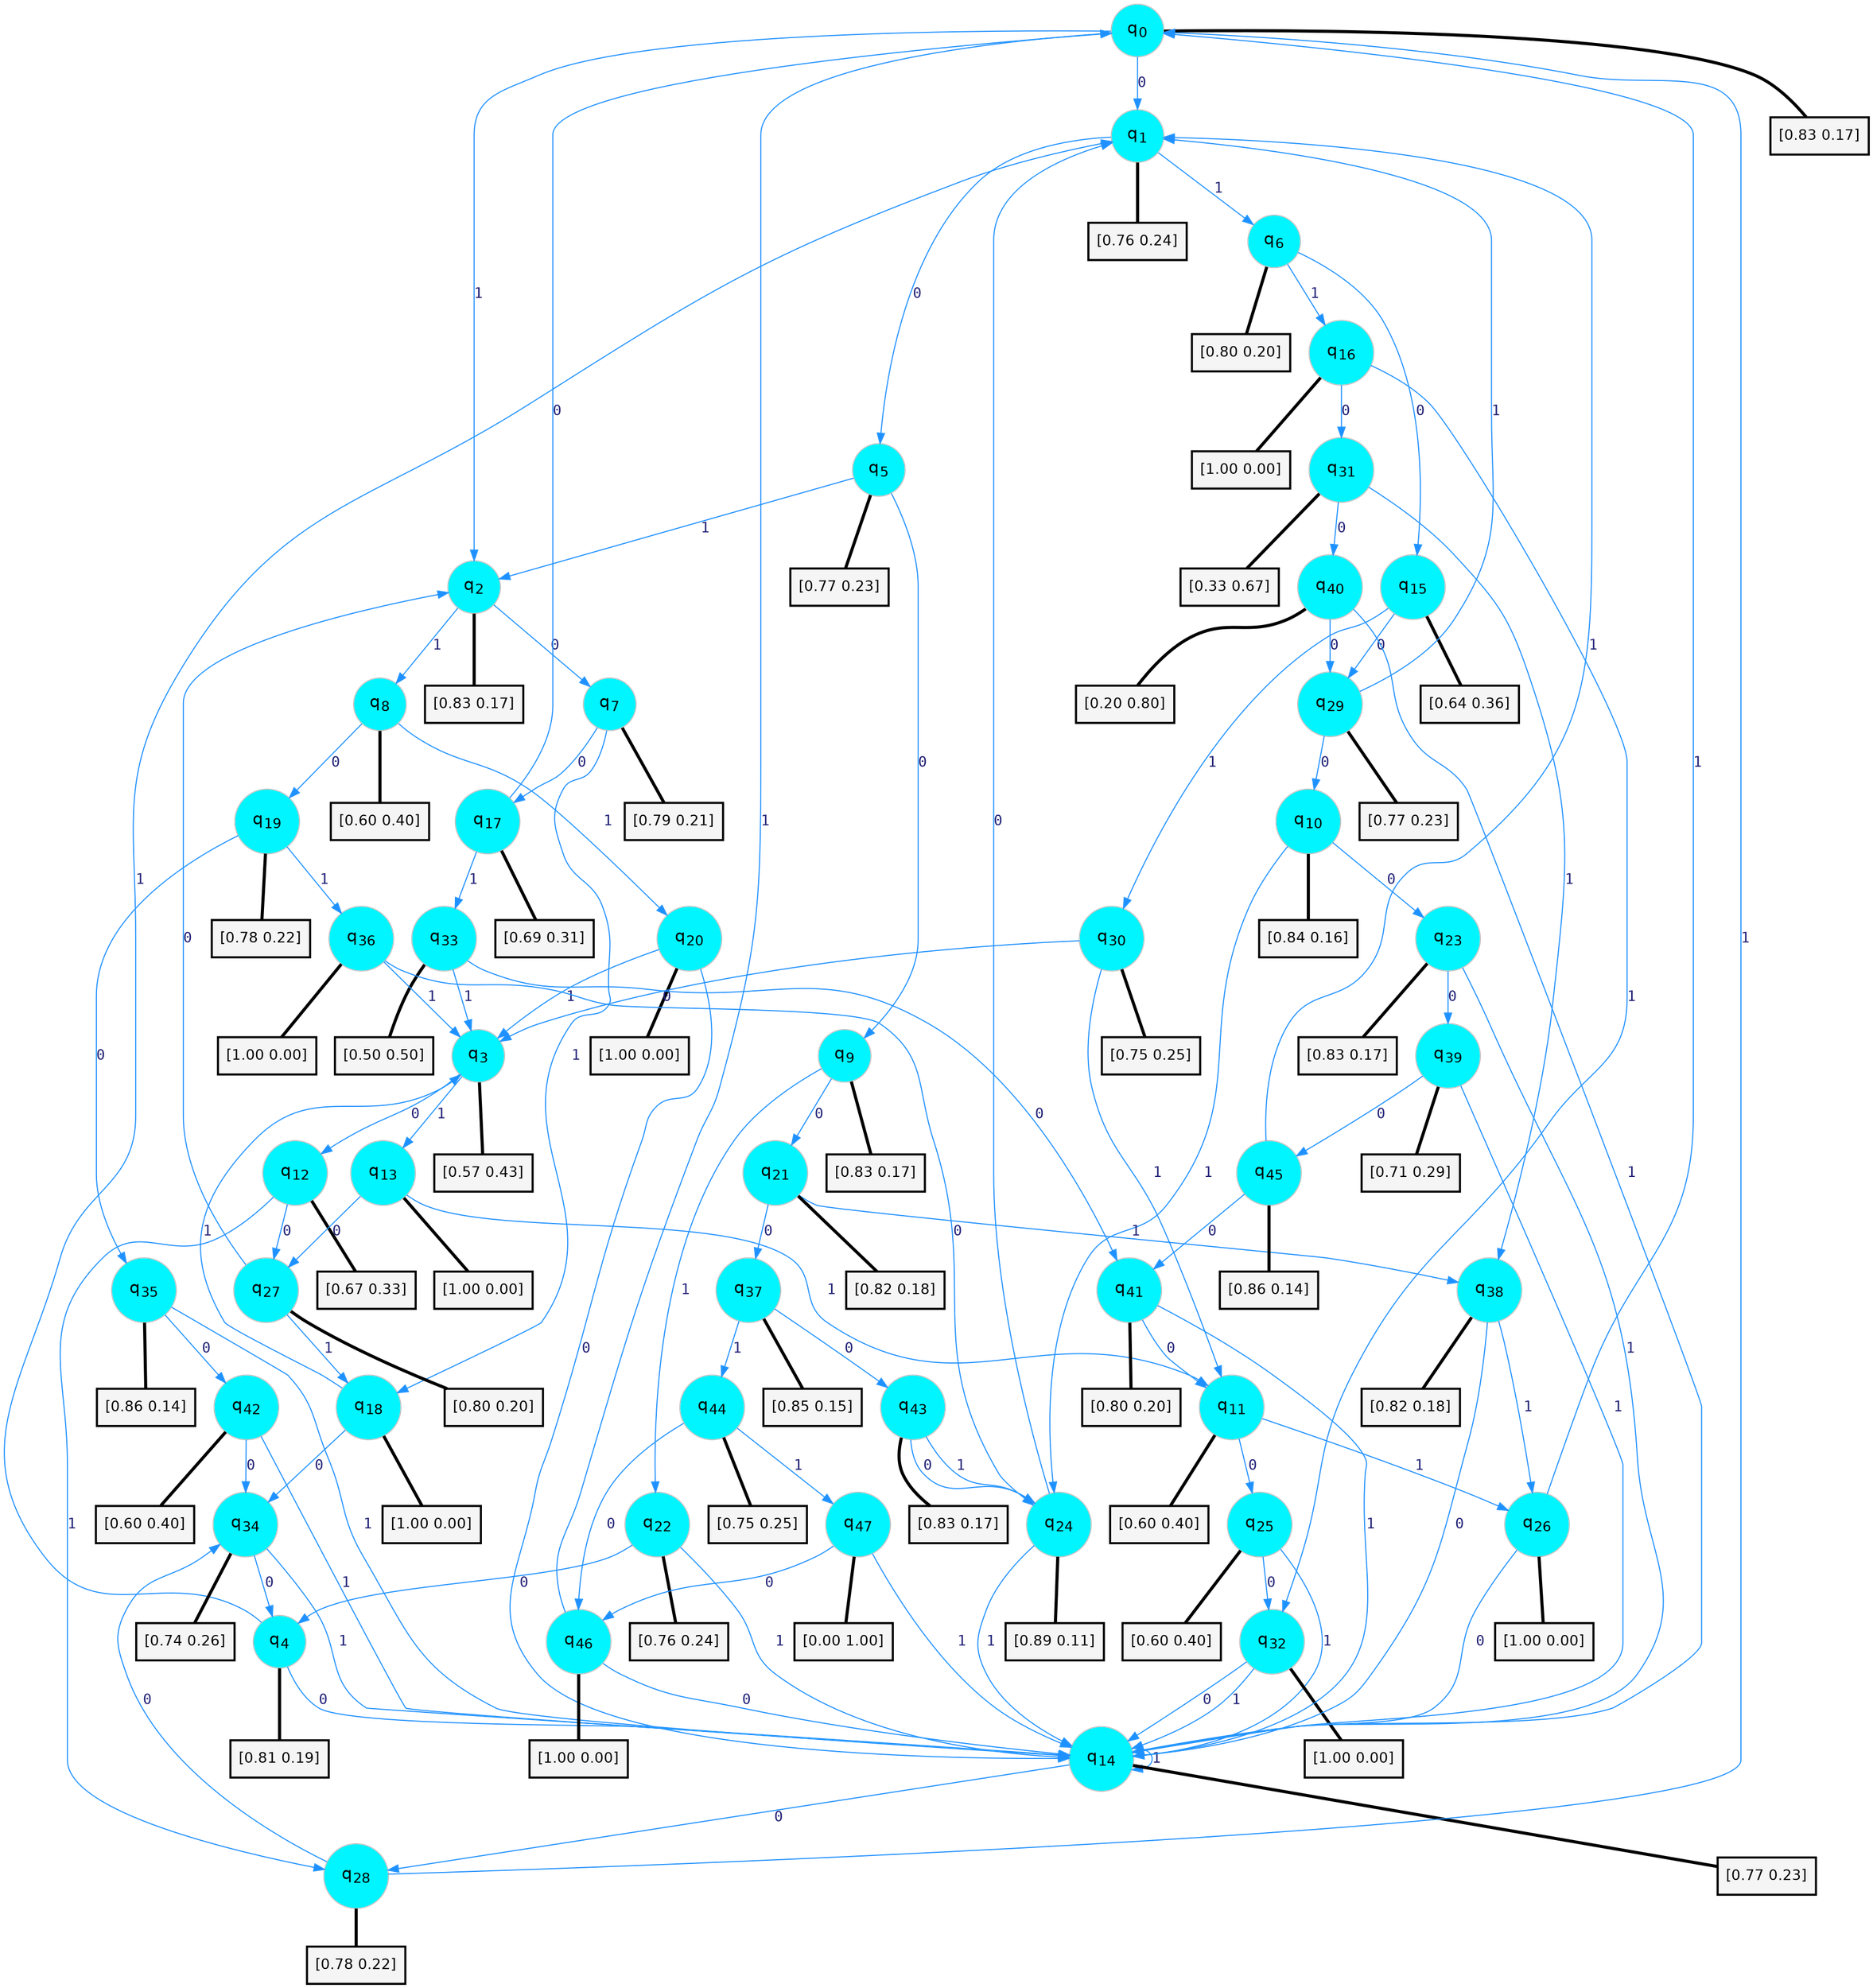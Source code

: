 digraph G {
graph [
bgcolor=transparent, dpi=300, rankdir=TD, size="40,25"];
node [
color=gray, fillcolor=turquoise1, fontcolor=black, fontname=Helvetica, fontsize=16, fontweight=bold, shape=circle, style=filled];
edge [
arrowsize=1, color=dodgerblue1, fontcolor=midnightblue, fontname=courier, fontweight=bold, penwidth=1, style=solid, weight=20];
0[label=<q<SUB>0</SUB>>];
1[label=<q<SUB>1</SUB>>];
2[label=<q<SUB>2</SUB>>];
3[label=<q<SUB>3</SUB>>];
4[label=<q<SUB>4</SUB>>];
5[label=<q<SUB>5</SUB>>];
6[label=<q<SUB>6</SUB>>];
7[label=<q<SUB>7</SUB>>];
8[label=<q<SUB>8</SUB>>];
9[label=<q<SUB>9</SUB>>];
10[label=<q<SUB>10</SUB>>];
11[label=<q<SUB>11</SUB>>];
12[label=<q<SUB>12</SUB>>];
13[label=<q<SUB>13</SUB>>];
14[label=<q<SUB>14</SUB>>];
15[label=<q<SUB>15</SUB>>];
16[label=<q<SUB>16</SUB>>];
17[label=<q<SUB>17</SUB>>];
18[label=<q<SUB>18</SUB>>];
19[label=<q<SUB>19</SUB>>];
20[label=<q<SUB>20</SUB>>];
21[label=<q<SUB>21</SUB>>];
22[label=<q<SUB>22</SUB>>];
23[label=<q<SUB>23</SUB>>];
24[label=<q<SUB>24</SUB>>];
25[label=<q<SUB>25</SUB>>];
26[label=<q<SUB>26</SUB>>];
27[label=<q<SUB>27</SUB>>];
28[label=<q<SUB>28</SUB>>];
29[label=<q<SUB>29</SUB>>];
30[label=<q<SUB>30</SUB>>];
31[label=<q<SUB>31</SUB>>];
32[label=<q<SUB>32</SUB>>];
33[label=<q<SUB>33</SUB>>];
34[label=<q<SUB>34</SUB>>];
35[label=<q<SUB>35</SUB>>];
36[label=<q<SUB>36</SUB>>];
37[label=<q<SUB>37</SUB>>];
38[label=<q<SUB>38</SUB>>];
39[label=<q<SUB>39</SUB>>];
40[label=<q<SUB>40</SUB>>];
41[label=<q<SUB>41</SUB>>];
42[label=<q<SUB>42</SUB>>];
43[label=<q<SUB>43</SUB>>];
44[label=<q<SUB>44</SUB>>];
45[label=<q<SUB>45</SUB>>];
46[label=<q<SUB>46</SUB>>];
47[label=<q<SUB>47</SUB>>];
48[label="[0.83 0.17]", shape=box,fontcolor=black, fontname=Helvetica, fontsize=14, penwidth=2, fillcolor=whitesmoke,color=black];
49[label="[0.76 0.24]", shape=box,fontcolor=black, fontname=Helvetica, fontsize=14, penwidth=2, fillcolor=whitesmoke,color=black];
50[label="[0.83 0.17]", shape=box,fontcolor=black, fontname=Helvetica, fontsize=14, penwidth=2, fillcolor=whitesmoke,color=black];
51[label="[0.57 0.43]", shape=box,fontcolor=black, fontname=Helvetica, fontsize=14, penwidth=2, fillcolor=whitesmoke,color=black];
52[label="[0.81 0.19]", shape=box,fontcolor=black, fontname=Helvetica, fontsize=14, penwidth=2, fillcolor=whitesmoke,color=black];
53[label="[0.77 0.23]", shape=box,fontcolor=black, fontname=Helvetica, fontsize=14, penwidth=2, fillcolor=whitesmoke,color=black];
54[label="[0.80 0.20]", shape=box,fontcolor=black, fontname=Helvetica, fontsize=14, penwidth=2, fillcolor=whitesmoke,color=black];
55[label="[0.79 0.21]", shape=box,fontcolor=black, fontname=Helvetica, fontsize=14, penwidth=2, fillcolor=whitesmoke,color=black];
56[label="[0.60 0.40]", shape=box,fontcolor=black, fontname=Helvetica, fontsize=14, penwidth=2, fillcolor=whitesmoke,color=black];
57[label="[0.83 0.17]", shape=box,fontcolor=black, fontname=Helvetica, fontsize=14, penwidth=2, fillcolor=whitesmoke,color=black];
58[label="[0.84 0.16]", shape=box,fontcolor=black, fontname=Helvetica, fontsize=14, penwidth=2, fillcolor=whitesmoke,color=black];
59[label="[0.60 0.40]", shape=box,fontcolor=black, fontname=Helvetica, fontsize=14, penwidth=2, fillcolor=whitesmoke,color=black];
60[label="[0.67 0.33]", shape=box,fontcolor=black, fontname=Helvetica, fontsize=14, penwidth=2, fillcolor=whitesmoke,color=black];
61[label="[1.00 0.00]", shape=box,fontcolor=black, fontname=Helvetica, fontsize=14, penwidth=2, fillcolor=whitesmoke,color=black];
62[label="[0.77 0.23]", shape=box,fontcolor=black, fontname=Helvetica, fontsize=14, penwidth=2, fillcolor=whitesmoke,color=black];
63[label="[0.64 0.36]", shape=box,fontcolor=black, fontname=Helvetica, fontsize=14, penwidth=2, fillcolor=whitesmoke,color=black];
64[label="[1.00 0.00]", shape=box,fontcolor=black, fontname=Helvetica, fontsize=14, penwidth=2, fillcolor=whitesmoke,color=black];
65[label="[0.69 0.31]", shape=box,fontcolor=black, fontname=Helvetica, fontsize=14, penwidth=2, fillcolor=whitesmoke,color=black];
66[label="[1.00 0.00]", shape=box,fontcolor=black, fontname=Helvetica, fontsize=14, penwidth=2, fillcolor=whitesmoke,color=black];
67[label="[0.78 0.22]", shape=box,fontcolor=black, fontname=Helvetica, fontsize=14, penwidth=2, fillcolor=whitesmoke,color=black];
68[label="[1.00 0.00]", shape=box,fontcolor=black, fontname=Helvetica, fontsize=14, penwidth=2, fillcolor=whitesmoke,color=black];
69[label="[0.82 0.18]", shape=box,fontcolor=black, fontname=Helvetica, fontsize=14, penwidth=2, fillcolor=whitesmoke,color=black];
70[label="[0.76 0.24]", shape=box,fontcolor=black, fontname=Helvetica, fontsize=14, penwidth=2, fillcolor=whitesmoke,color=black];
71[label="[0.83 0.17]", shape=box,fontcolor=black, fontname=Helvetica, fontsize=14, penwidth=2, fillcolor=whitesmoke,color=black];
72[label="[0.89 0.11]", shape=box,fontcolor=black, fontname=Helvetica, fontsize=14, penwidth=2, fillcolor=whitesmoke,color=black];
73[label="[0.60 0.40]", shape=box,fontcolor=black, fontname=Helvetica, fontsize=14, penwidth=2, fillcolor=whitesmoke,color=black];
74[label="[1.00 0.00]", shape=box,fontcolor=black, fontname=Helvetica, fontsize=14, penwidth=2, fillcolor=whitesmoke,color=black];
75[label="[0.80 0.20]", shape=box,fontcolor=black, fontname=Helvetica, fontsize=14, penwidth=2, fillcolor=whitesmoke,color=black];
76[label="[0.78 0.22]", shape=box,fontcolor=black, fontname=Helvetica, fontsize=14, penwidth=2, fillcolor=whitesmoke,color=black];
77[label="[0.77 0.23]", shape=box,fontcolor=black, fontname=Helvetica, fontsize=14, penwidth=2, fillcolor=whitesmoke,color=black];
78[label="[0.75 0.25]", shape=box,fontcolor=black, fontname=Helvetica, fontsize=14, penwidth=2, fillcolor=whitesmoke,color=black];
79[label="[0.33 0.67]", shape=box,fontcolor=black, fontname=Helvetica, fontsize=14, penwidth=2, fillcolor=whitesmoke,color=black];
80[label="[1.00 0.00]", shape=box,fontcolor=black, fontname=Helvetica, fontsize=14, penwidth=2, fillcolor=whitesmoke,color=black];
81[label="[0.50 0.50]", shape=box,fontcolor=black, fontname=Helvetica, fontsize=14, penwidth=2, fillcolor=whitesmoke,color=black];
82[label="[0.74 0.26]", shape=box,fontcolor=black, fontname=Helvetica, fontsize=14, penwidth=2, fillcolor=whitesmoke,color=black];
83[label="[0.86 0.14]", shape=box,fontcolor=black, fontname=Helvetica, fontsize=14, penwidth=2, fillcolor=whitesmoke,color=black];
84[label="[1.00 0.00]", shape=box,fontcolor=black, fontname=Helvetica, fontsize=14, penwidth=2, fillcolor=whitesmoke,color=black];
85[label="[0.85 0.15]", shape=box,fontcolor=black, fontname=Helvetica, fontsize=14, penwidth=2, fillcolor=whitesmoke,color=black];
86[label="[0.82 0.18]", shape=box,fontcolor=black, fontname=Helvetica, fontsize=14, penwidth=2, fillcolor=whitesmoke,color=black];
87[label="[0.71 0.29]", shape=box,fontcolor=black, fontname=Helvetica, fontsize=14, penwidth=2, fillcolor=whitesmoke,color=black];
88[label="[0.20 0.80]", shape=box,fontcolor=black, fontname=Helvetica, fontsize=14, penwidth=2, fillcolor=whitesmoke,color=black];
89[label="[0.80 0.20]", shape=box,fontcolor=black, fontname=Helvetica, fontsize=14, penwidth=2, fillcolor=whitesmoke,color=black];
90[label="[0.60 0.40]", shape=box,fontcolor=black, fontname=Helvetica, fontsize=14, penwidth=2, fillcolor=whitesmoke,color=black];
91[label="[0.83 0.17]", shape=box,fontcolor=black, fontname=Helvetica, fontsize=14, penwidth=2, fillcolor=whitesmoke,color=black];
92[label="[0.75 0.25]", shape=box,fontcolor=black, fontname=Helvetica, fontsize=14, penwidth=2, fillcolor=whitesmoke,color=black];
93[label="[0.86 0.14]", shape=box,fontcolor=black, fontname=Helvetica, fontsize=14, penwidth=2, fillcolor=whitesmoke,color=black];
94[label="[1.00 0.00]", shape=box,fontcolor=black, fontname=Helvetica, fontsize=14, penwidth=2, fillcolor=whitesmoke,color=black];
95[label="[0.00 1.00]", shape=box,fontcolor=black, fontname=Helvetica, fontsize=14, penwidth=2, fillcolor=whitesmoke,color=black];
0->1 [label=0];
0->2 [label=1];
0->48 [arrowhead=none, penwidth=3,color=black];
1->5 [label=0];
1->6 [label=1];
1->49 [arrowhead=none, penwidth=3,color=black];
2->7 [label=0];
2->8 [label=1];
2->50 [arrowhead=none, penwidth=3,color=black];
3->12 [label=0];
3->13 [label=1];
3->51 [arrowhead=none, penwidth=3,color=black];
4->14 [label=0];
4->1 [label=1];
4->52 [arrowhead=none, penwidth=3,color=black];
5->9 [label=0];
5->2 [label=1];
5->53 [arrowhead=none, penwidth=3,color=black];
6->15 [label=0];
6->16 [label=1];
6->54 [arrowhead=none, penwidth=3,color=black];
7->17 [label=0];
7->18 [label=1];
7->55 [arrowhead=none, penwidth=3,color=black];
8->19 [label=0];
8->20 [label=1];
8->56 [arrowhead=none, penwidth=3,color=black];
9->21 [label=0];
9->22 [label=1];
9->57 [arrowhead=none, penwidth=3,color=black];
10->23 [label=0];
10->24 [label=1];
10->58 [arrowhead=none, penwidth=3,color=black];
11->25 [label=0];
11->26 [label=1];
11->59 [arrowhead=none, penwidth=3,color=black];
12->27 [label=0];
12->28 [label=1];
12->60 [arrowhead=none, penwidth=3,color=black];
13->27 [label=0];
13->11 [label=1];
13->61 [arrowhead=none, penwidth=3,color=black];
14->28 [label=0];
14->14 [label=1];
14->62 [arrowhead=none, penwidth=3,color=black];
15->29 [label=0];
15->30 [label=1];
15->63 [arrowhead=none, penwidth=3,color=black];
16->31 [label=0];
16->32 [label=1];
16->64 [arrowhead=none, penwidth=3,color=black];
17->0 [label=0];
17->33 [label=1];
17->65 [arrowhead=none, penwidth=3,color=black];
18->34 [label=0];
18->3 [label=1];
18->66 [arrowhead=none, penwidth=3,color=black];
19->35 [label=0];
19->36 [label=1];
19->67 [arrowhead=none, penwidth=3,color=black];
20->14 [label=0];
20->3 [label=1];
20->68 [arrowhead=none, penwidth=3,color=black];
21->37 [label=0];
21->38 [label=1];
21->69 [arrowhead=none, penwidth=3,color=black];
22->4 [label=0];
22->14 [label=1];
22->70 [arrowhead=none, penwidth=3,color=black];
23->39 [label=0];
23->14 [label=1];
23->71 [arrowhead=none, penwidth=3,color=black];
24->1 [label=0];
24->14 [label=1];
24->72 [arrowhead=none, penwidth=3,color=black];
25->32 [label=0];
25->14 [label=1];
25->73 [arrowhead=none, penwidth=3,color=black];
26->14 [label=0];
26->0 [label=1];
26->74 [arrowhead=none, penwidth=3,color=black];
27->2 [label=0];
27->18 [label=1];
27->75 [arrowhead=none, penwidth=3,color=black];
28->34 [label=0];
28->0 [label=1];
28->76 [arrowhead=none, penwidth=3,color=black];
29->10 [label=0];
29->1 [label=1];
29->77 [arrowhead=none, penwidth=3,color=black];
30->3 [label=0];
30->11 [label=1];
30->78 [arrowhead=none, penwidth=3,color=black];
31->40 [label=0];
31->38 [label=1];
31->79 [arrowhead=none, penwidth=3,color=black];
32->14 [label=0];
32->14 [label=1];
32->80 [arrowhead=none, penwidth=3,color=black];
33->41 [label=0];
33->3 [label=1];
33->81 [arrowhead=none, penwidth=3,color=black];
34->4 [label=0];
34->14 [label=1];
34->82 [arrowhead=none, penwidth=3,color=black];
35->42 [label=0];
35->14 [label=1];
35->83 [arrowhead=none, penwidth=3,color=black];
36->24 [label=0];
36->3 [label=1];
36->84 [arrowhead=none, penwidth=3,color=black];
37->43 [label=0];
37->44 [label=1];
37->85 [arrowhead=none, penwidth=3,color=black];
38->14 [label=0];
38->26 [label=1];
38->86 [arrowhead=none, penwidth=3,color=black];
39->45 [label=0];
39->14 [label=1];
39->87 [arrowhead=none, penwidth=3,color=black];
40->29 [label=0];
40->14 [label=1];
40->88 [arrowhead=none, penwidth=3,color=black];
41->11 [label=0];
41->14 [label=1];
41->89 [arrowhead=none, penwidth=3,color=black];
42->34 [label=0];
42->14 [label=1];
42->90 [arrowhead=none, penwidth=3,color=black];
43->24 [label=0];
43->24 [label=1];
43->91 [arrowhead=none, penwidth=3,color=black];
44->46 [label=0];
44->47 [label=1];
44->92 [arrowhead=none, penwidth=3,color=black];
45->41 [label=0];
45->1 [label=1];
45->93 [arrowhead=none, penwidth=3,color=black];
46->14 [label=0];
46->0 [label=1];
46->94 [arrowhead=none, penwidth=3,color=black];
47->46 [label=0];
47->14 [label=1];
47->95 [arrowhead=none, penwidth=3,color=black];
}
